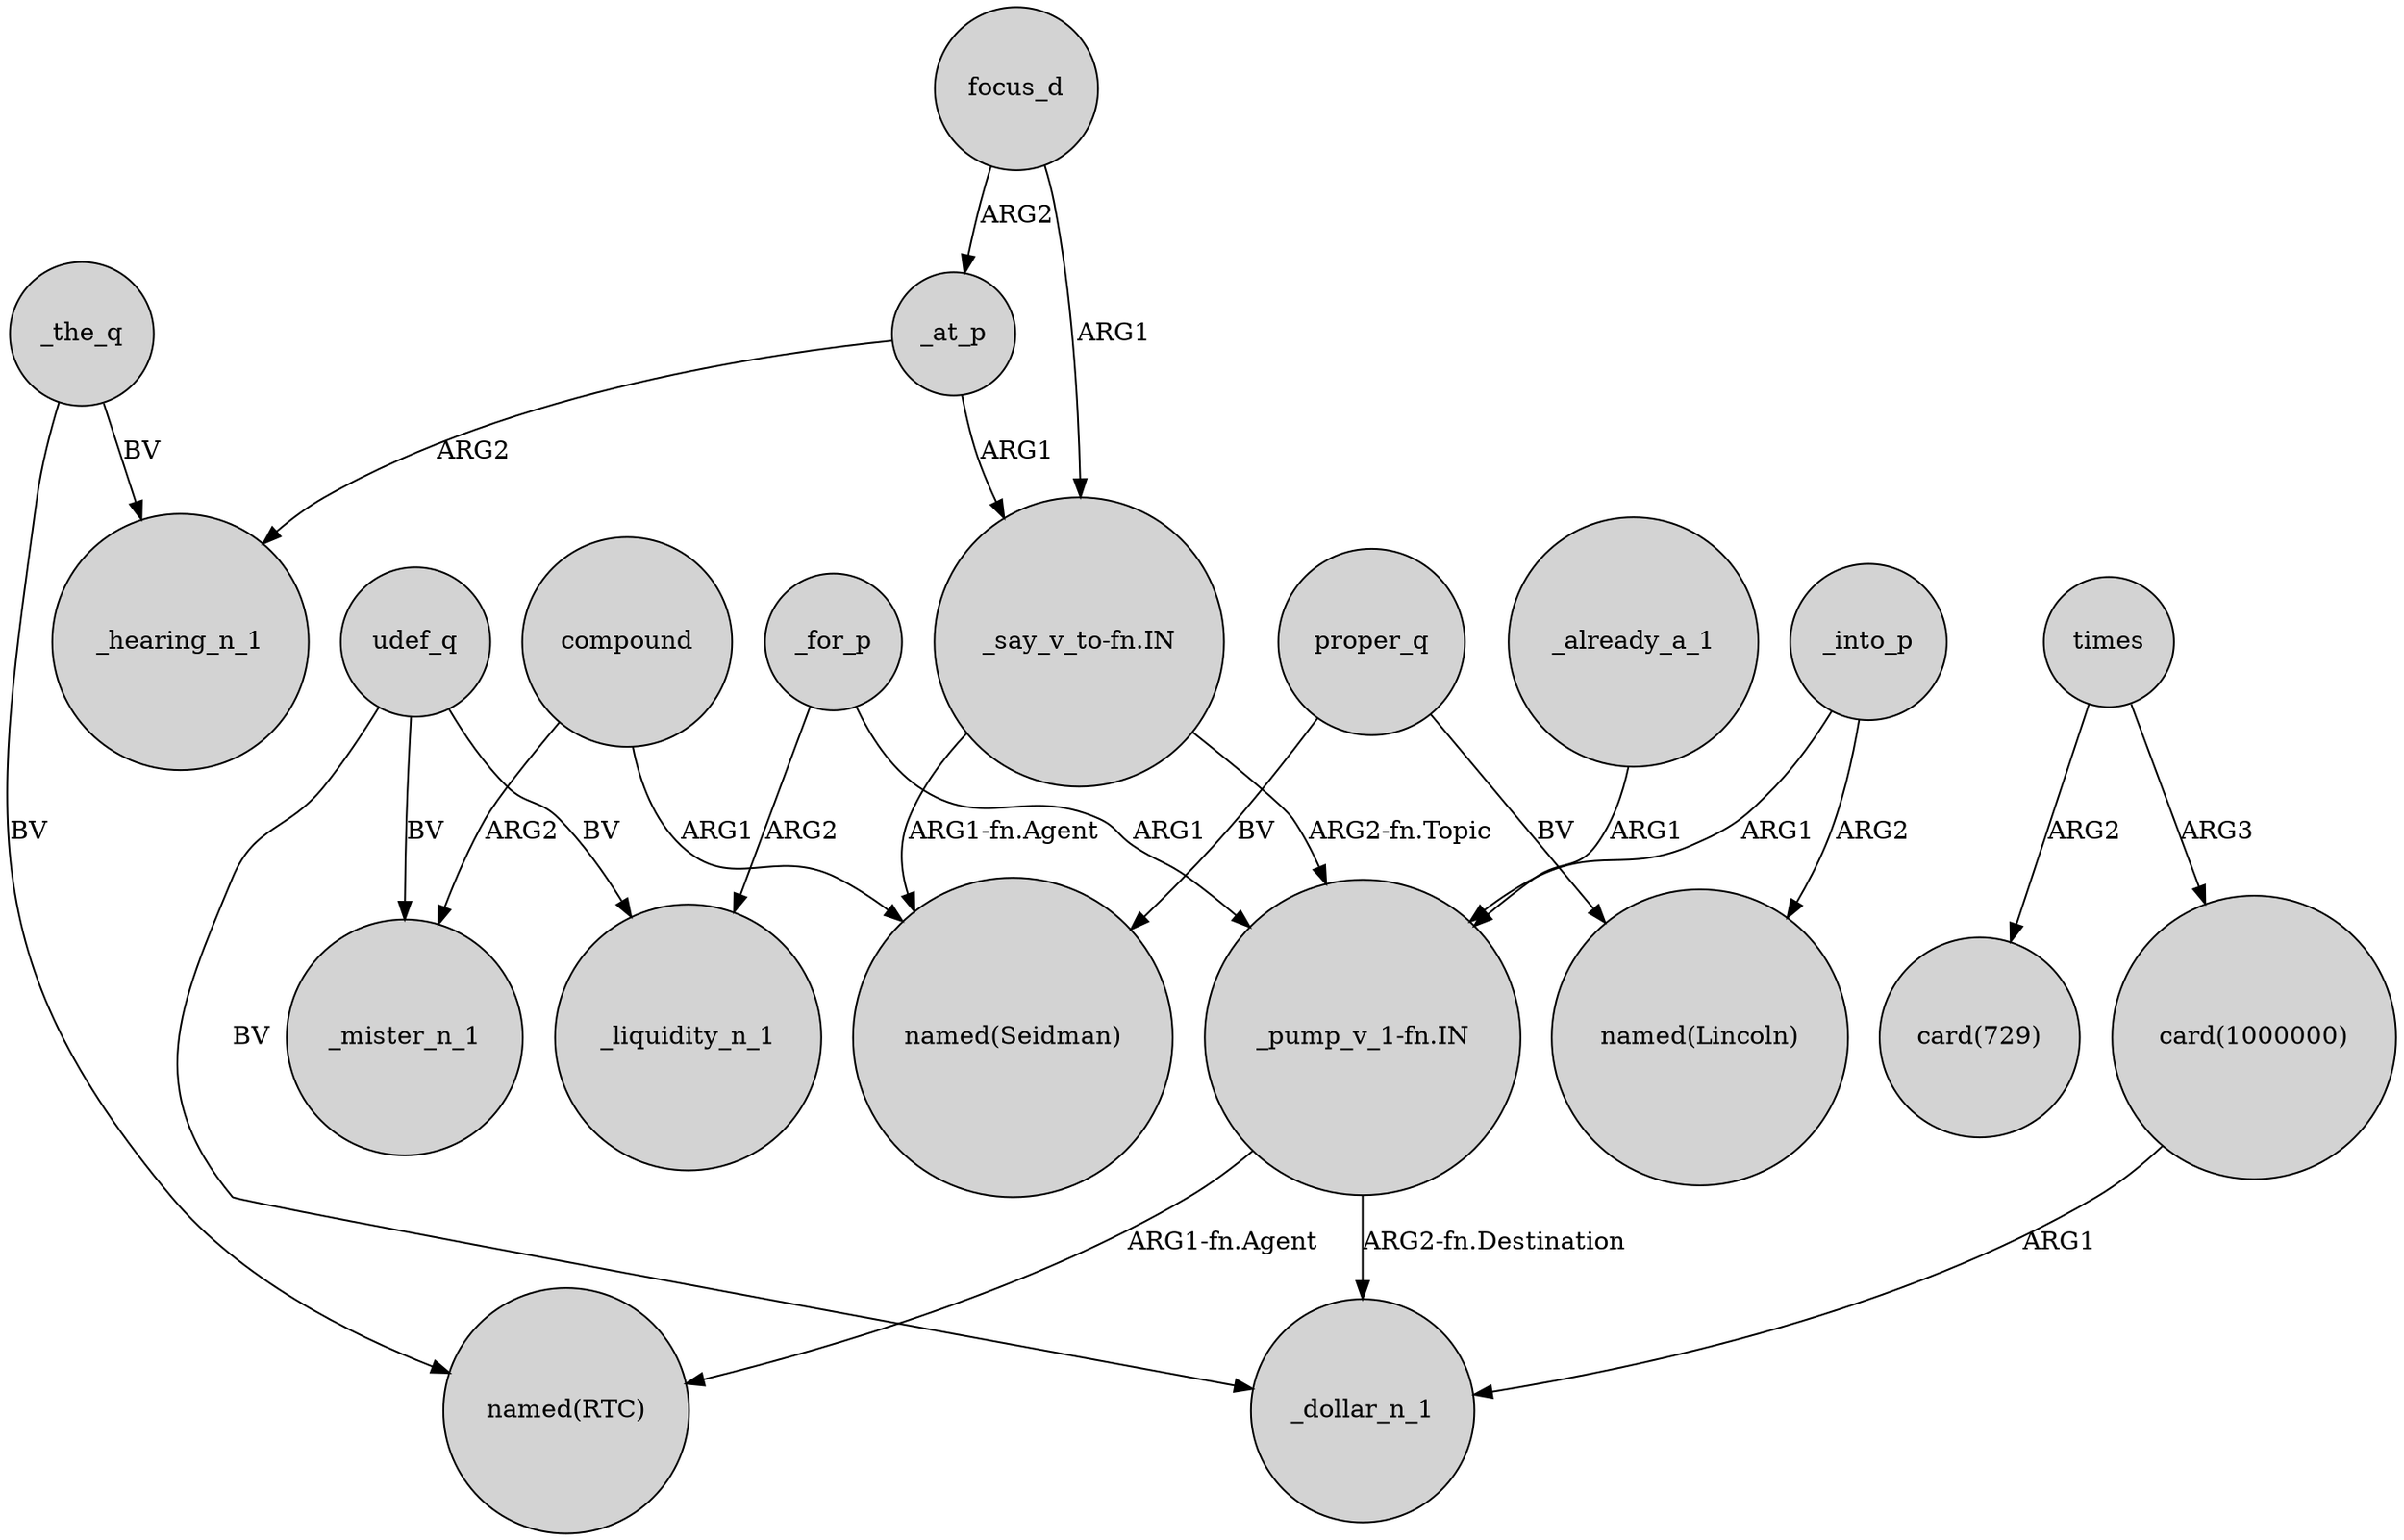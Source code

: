 digraph {
	node [shape=circle style=filled]
	"card(1000000)" -> _dollar_n_1 [label=ARG1]
	"_pump_v_1-fn.IN" -> "named(RTC)" [label="ARG1-fn.Agent"]
	_the_q -> "named(RTC)" [label=BV]
	"_say_v_to-fn.IN" -> "named(Seidman)" [label="ARG1-fn.Agent"]
	times -> "card(729)" [label=ARG2]
	compound -> _mister_n_1 [label=ARG2]
	_already_a_1 -> "_pump_v_1-fn.IN" [label=ARG1]
	udef_q -> _mister_n_1 [label=BV]
	"_say_v_to-fn.IN" -> "_pump_v_1-fn.IN" [label="ARG2-fn.Topic"]
	focus_d -> _at_p [label=ARG2]
	_the_q -> _hearing_n_1 [label=BV]
	_into_p -> "named(Lincoln)" [label=ARG2]
	proper_q -> "named(Lincoln)" [label=BV]
	"_pump_v_1-fn.IN" -> _dollar_n_1 [label="ARG2-fn.Destination"]
	_for_p -> _liquidity_n_1 [label=ARG2]
	proper_q -> "named(Seidman)" [label=BV]
	times -> "card(1000000)" [label=ARG3]
	_at_p -> "_say_v_to-fn.IN" [label=ARG1]
	_for_p -> "_pump_v_1-fn.IN" [label=ARG1]
	_at_p -> _hearing_n_1 [label=ARG2]
	udef_q -> _liquidity_n_1 [label=BV]
	_into_p -> "_pump_v_1-fn.IN" [label=ARG1]
	compound -> "named(Seidman)" [label=ARG1]
	udef_q -> _dollar_n_1 [label=BV]
	focus_d -> "_say_v_to-fn.IN" [label=ARG1]
}
